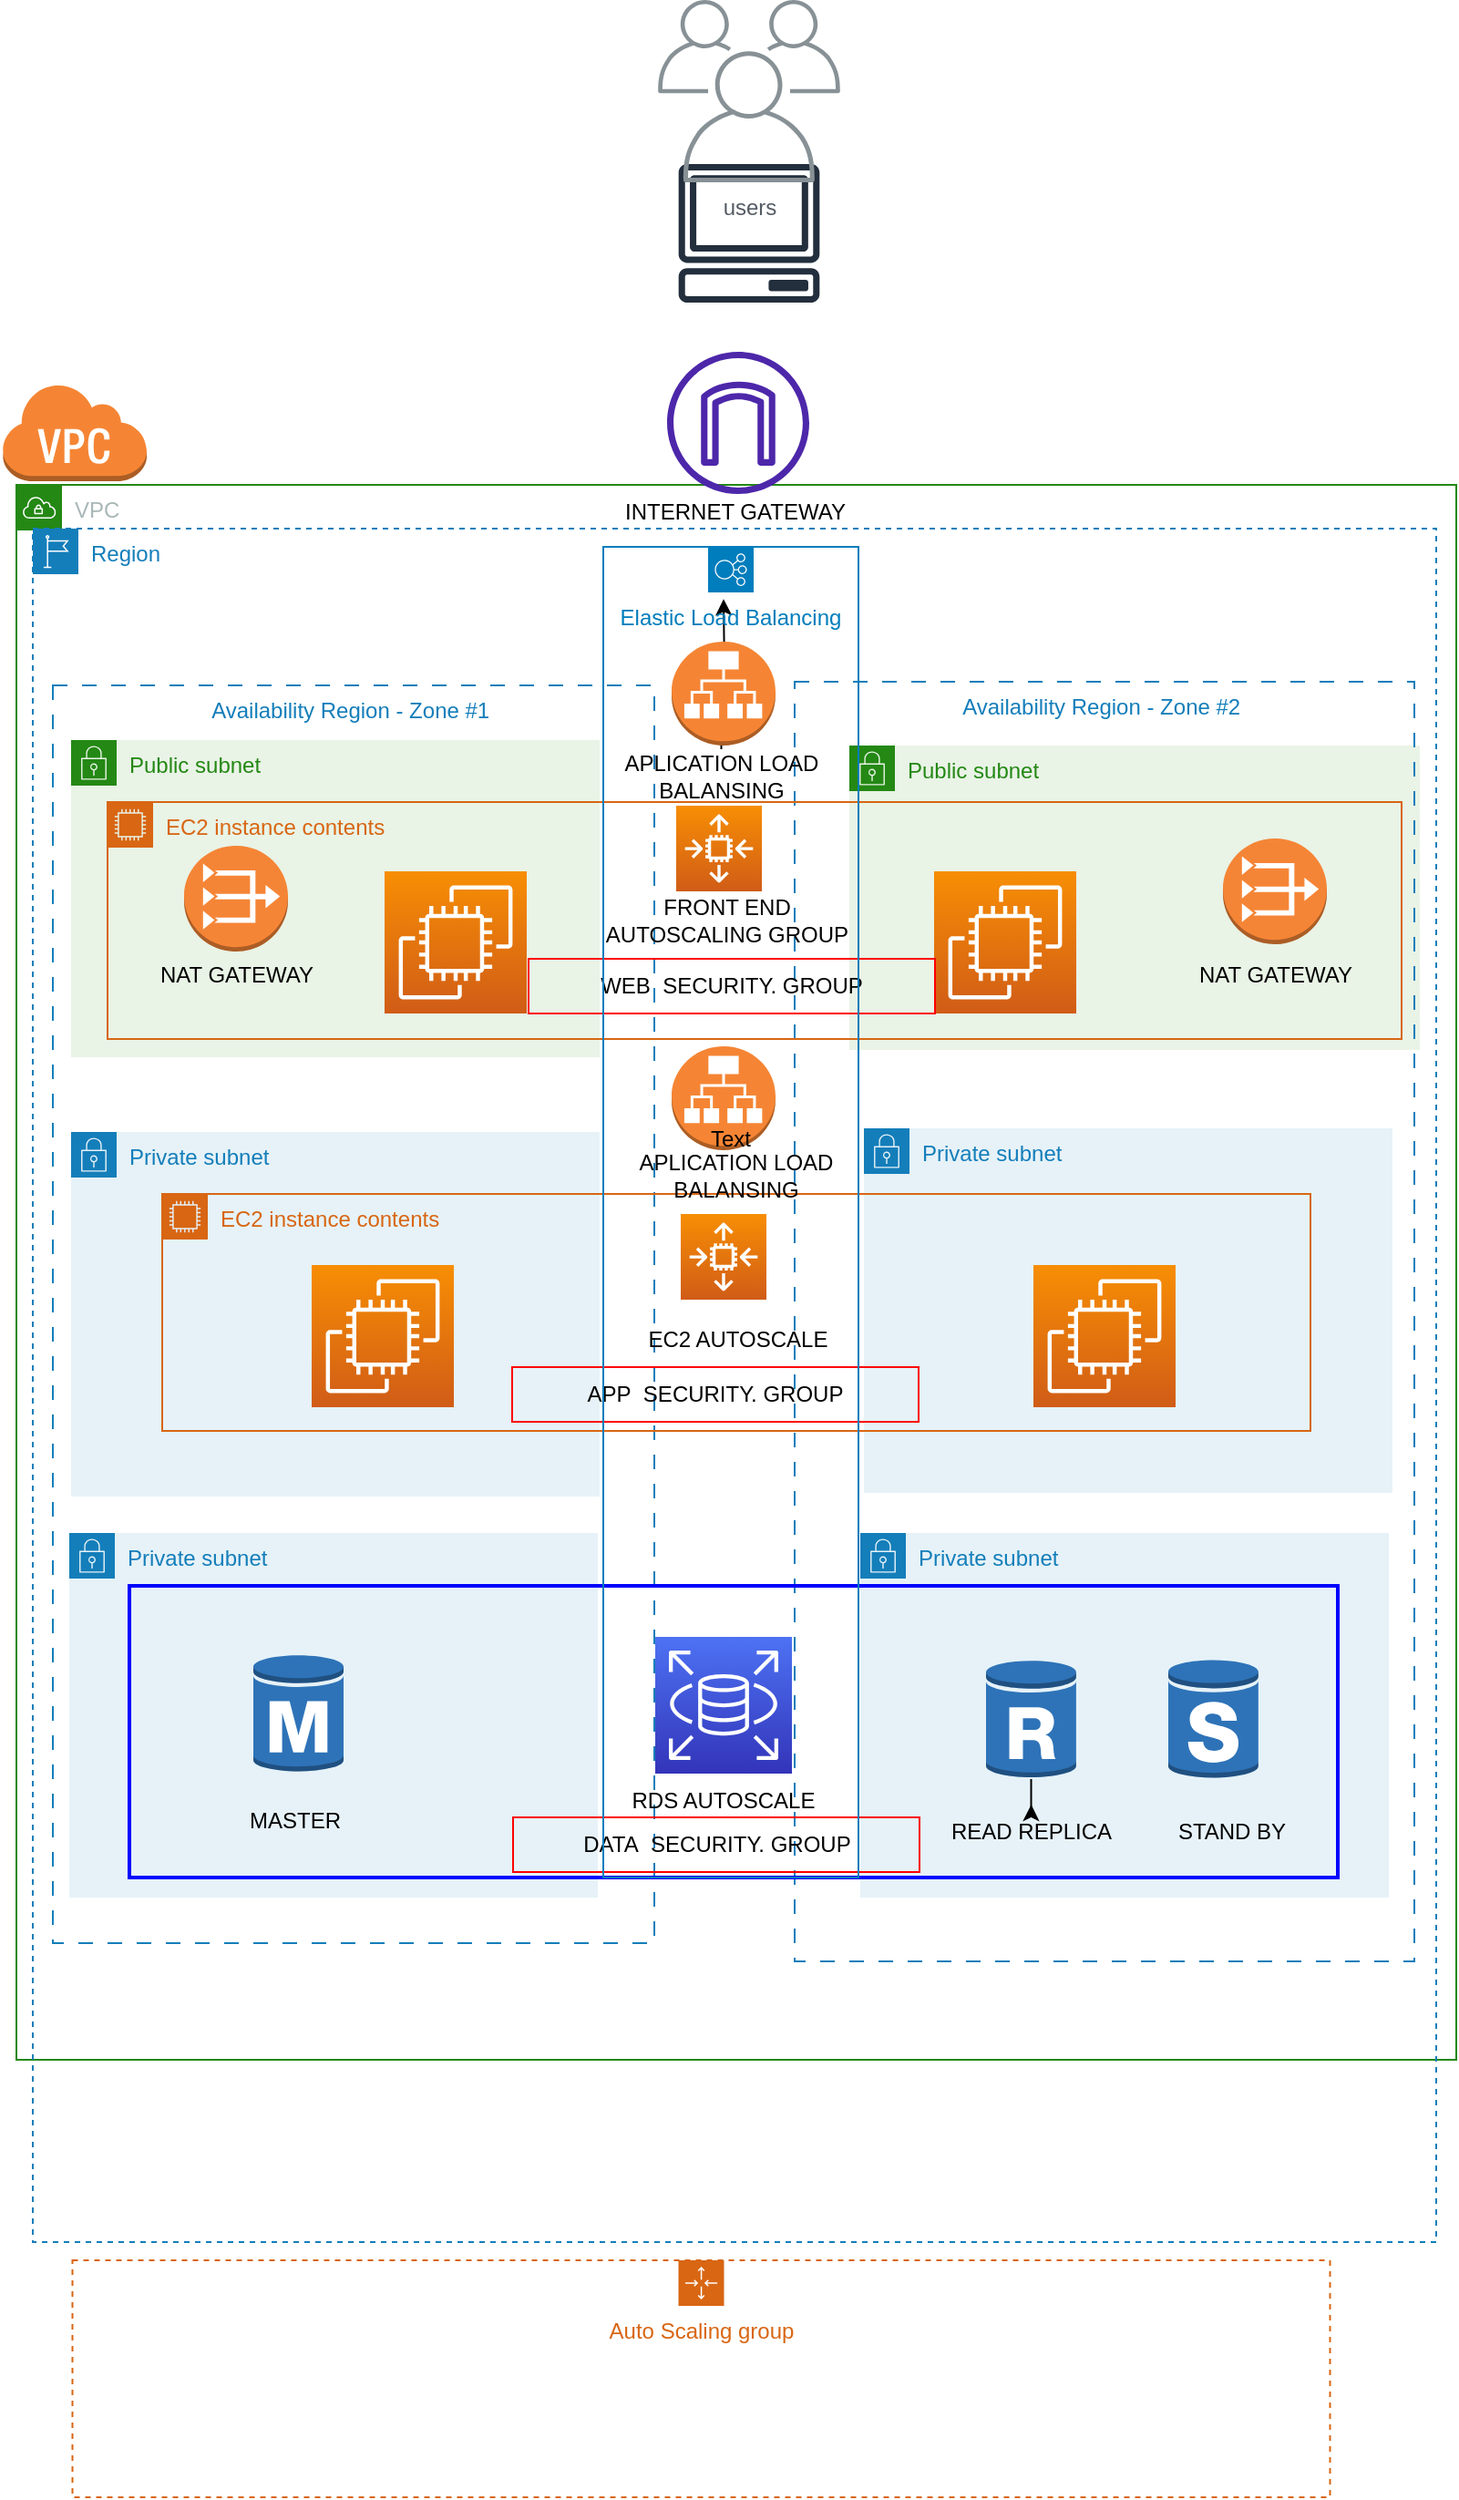 <mxfile version="20.8.6" type="github">
  <diagram id="tCGXWT_r_tcxS9mnZwyS" name="Page-1">
    <mxGraphModel dx="860" dy="1764" grid="1" gridSize="10" guides="1" tooltips="1" connect="1" arrows="1" fold="1" page="1" pageScale="1" pageWidth="827" pageHeight="1169" math="0" shadow="0">
      <root>
        <mxCell id="0" />
        <mxCell id="1" parent="0" />
        <mxCell id="nU6l3-WDr7xgm6DIGecr-2" value="VPC" style="points=[[0,0],[0.25,0],[0.5,0],[0.75,0],[1,0],[1,0.25],[1,0.5],[1,0.75],[1,1],[0.75,1],[0.5,1],[0.25,1],[0,1],[0,0.75],[0,0.5],[0,0.25]];outlineConnect=0;gradientColor=none;html=1;whiteSpace=wrap;fontSize=12;fontStyle=0;container=1;pointerEvents=0;collapsible=0;recursiveResize=0;shape=mxgraph.aws4.group;grIcon=mxgraph.aws4.group_vpc;strokeColor=#248814;fillColor=none;verticalAlign=top;align=left;spacingLeft=30;fontColor=#AAB7B8;dashed=0;" parent="1" vertex="1">
          <mxGeometry x="18" y="-874" width="790" height="864" as="geometry" />
        </mxCell>
        <mxCell id="nU6l3-WDr7xgm6DIGecr-9" value="Public subnet" style="points=[[0,0],[0.25,0],[0.5,0],[0.75,0],[1,0],[1,0.25],[1,0.5],[1,0.75],[1,1],[0.75,1],[0.5,1],[0.25,1],[0,1],[0,0.75],[0,0.5],[0,0.25]];outlineConnect=0;gradientColor=none;html=1;whiteSpace=wrap;fontSize=12;fontStyle=0;container=1;pointerEvents=0;collapsible=0;recursiveResize=0;shape=mxgraph.aws4.group;grIcon=mxgraph.aws4.group_security_group;grStroke=0;strokeColor=#248814;fillColor=#E9F3E6;verticalAlign=top;align=left;spacingLeft=30;fontColor=#248814;dashed=0;" parent="nU6l3-WDr7xgm6DIGecr-2" vertex="1">
          <mxGeometry x="457" y="143" width="313" height="167" as="geometry" />
        </mxCell>
        <mxCell id="nU6l3-WDr7xgm6DIGecr-8" value="Availability Region - Zone #2 " style="fillColor=none;strokeColor=#147EBA;verticalAlign=top;fontStyle=0;fontColor=#147EBA;strokeWidth=1;dashed=1;dashPattern=8 8;" parent="nU6l3-WDr7xgm6DIGecr-2" vertex="1">
          <mxGeometry x="427" y="108" width="340" height="702" as="geometry" />
        </mxCell>
        <mxCell id="nU6l3-WDr7xgm6DIGecr-3" value="Availability Region - Zone #1 " style="fillColor=none;strokeColor=#147EBA;verticalAlign=top;fontStyle=0;fontColor=#147EBA;strokeWidth=1;dashed=1;dashPattern=8 8;" parent="nU6l3-WDr7xgm6DIGecr-2" vertex="1">
          <mxGeometry x="20" y="110" width="330" height="690" as="geometry" />
        </mxCell>
        <mxCell id="nU6l3-WDr7xgm6DIGecr-4" value="Private subnet" style="points=[[0,0],[0.25,0],[0.5,0],[0.75,0],[1,0],[1,0.25],[1,0.5],[1,0.75],[1,1],[0.75,1],[0.5,1],[0.25,1],[0,1],[0,0.75],[0,0.5],[0,0.25]];outlineConnect=0;gradientColor=none;html=1;whiteSpace=wrap;fontSize=12;fontStyle=0;container=1;pointerEvents=0;collapsible=0;recursiveResize=0;shape=mxgraph.aws4.group;grIcon=mxgraph.aws4.group_security_group;grStroke=0;strokeColor=#147EBA;fillColor=#E6F2F8;verticalAlign=top;align=left;spacingLeft=30;fontColor=#147EBA;dashed=0;" parent="nU6l3-WDr7xgm6DIGecr-2" vertex="1">
          <mxGeometry x="30" y="355" width="290" height="200" as="geometry" />
        </mxCell>
        <mxCell id="nU6l3-WDr7xgm6DIGecr-5" value="Public subnet" style="points=[[0,0],[0.25,0],[0.5,0],[0.75,0],[1,0],[1,0.25],[1,0.5],[1,0.75],[1,1],[0.75,1],[0.5,1],[0.25,1],[0,1],[0,0.75],[0,0.5],[0,0.25]];outlineConnect=0;gradientColor=none;html=1;whiteSpace=wrap;fontSize=12;fontStyle=0;container=1;pointerEvents=0;collapsible=0;recursiveResize=0;shape=mxgraph.aws4.group;grIcon=mxgraph.aws4.group_security_group;grStroke=0;strokeColor=#248814;fillColor=#E9F3E6;verticalAlign=top;align=left;spacingLeft=30;fontColor=#248814;dashed=0;" parent="nU6l3-WDr7xgm6DIGecr-2" vertex="1">
          <mxGeometry x="30" y="140" width="290" height="174" as="geometry" />
        </mxCell>
        <mxCell id="nU6l3-WDr7xgm6DIGecr-11" value="Private subnet" style="points=[[0,0],[0.25,0],[0.5,0],[0.75,0],[1,0],[1,0.25],[1,0.5],[1,0.75],[1,1],[0.75,1],[0.5,1],[0.25,1],[0,1],[0,0.75],[0,0.5],[0,0.25]];outlineConnect=0;gradientColor=none;html=1;whiteSpace=wrap;fontSize=12;fontStyle=0;container=1;pointerEvents=0;collapsible=0;recursiveResize=0;shape=mxgraph.aws4.group;grIcon=mxgraph.aws4.group_security_group;grStroke=0;strokeColor=#147EBA;fillColor=#E6F2F8;verticalAlign=top;align=left;spacingLeft=30;fontColor=#147EBA;dashed=0;" parent="nU6l3-WDr7xgm6DIGecr-2" vertex="1">
          <mxGeometry x="465" y="353" width="290" height="200" as="geometry" />
        </mxCell>
        <mxCell id="nU6l3-WDr7xgm6DIGecr-13" value="Private subnet" style="points=[[0,0],[0.25,0],[0.5,0],[0.75,0],[1,0],[1,0.25],[1,0.5],[1,0.75],[1,1],[0.75,1],[0.5,1],[0.25,1],[0,1],[0,0.75],[0,0.5],[0,0.25]];outlineConnect=0;gradientColor=none;html=1;whiteSpace=wrap;fontSize=12;fontStyle=0;container=1;pointerEvents=0;collapsible=0;recursiveResize=0;shape=mxgraph.aws4.group;grIcon=mxgraph.aws4.group_security_group;grStroke=0;strokeColor=#147EBA;fillColor=#E6F2F8;verticalAlign=top;align=left;spacingLeft=30;fontColor=#147EBA;dashed=0;" parent="nU6l3-WDr7xgm6DIGecr-2" vertex="1">
          <mxGeometry x="463" y="575" width="290" height="200" as="geometry" />
        </mxCell>
        <mxCell id="nU6l3-WDr7xgm6DIGecr-19" value="EC2 instance contents" style="points=[[0,0],[0.25,0],[0.5,0],[0.75,0],[1,0],[1,0.25],[1,0.5],[1,0.75],[1,1],[0.75,1],[0.5,1],[0.25,1],[0,1],[0,0.75],[0,0.5],[0,0.25]];outlineConnect=0;gradientColor=none;html=1;whiteSpace=wrap;fontSize=12;fontStyle=0;container=1;pointerEvents=0;collapsible=0;recursiveResize=0;shape=mxgraph.aws4.group;grIcon=mxgraph.aws4.group_ec2_instance_contents;strokeColor=#D86613;fillColor=none;verticalAlign=top;align=left;spacingLeft=30;fontColor=#D86613;dashed=0;" parent="nU6l3-WDr7xgm6DIGecr-2" vertex="1">
          <mxGeometry x="80" y="389" width="630" height="130" as="geometry" />
        </mxCell>
        <mxCell id="nU6l3-WDr7xgm6DIGecr-25" value="" style="sketch=0;points=[[0,0,0],[0.25,0,0],[0.5,0,0],[0.75,0,0],[1,0,0],[0,1,0],[0.25,1,0],[0.5,1,0],[0.75,1,0],[1,1,0],[0,0.25,0],[0,0.5,0],[0,0.75,0],[1,0.25,0],[1,0.5,0],[1,0.75,0]];outlineConnect=0;fontColor=#232F3E;gradientColor=#F78E04;gradientDirection=north;fillColor=#D05C17;strokeColor=#ffffff;dashed=0;verticalLabelPosition=bottom;verticalAlign=top;align=center;html=1;fontSize=12;fontStyle=0;aspect=fixed;shape=mxgraph.aws4.resourceIcon;resIcon=mxgraph.aws4.ec2;" parent="nU6l3-WDr7xgm6DIGecr-19" vertex="1">
          <mxGeometry x="82" y="39" width="78" height="78" as="geometry" />
        </mxCell>
        <mxCell id="nU6l3-WDr7xgm6DIGecr-26" value="" style="sketch=0;points=[[0,0,0],[0.25,0,0],[0.5,0,0],[0.75,0,0],[1,0,0],[0,1,0],[0.25,1,0],[0.5,1,0],[0.75,1,0],[1,1,0],[0,0.25,0],[0,0.5,0],[0,0.75,0],[1,0.25,0],[1,0.5,0],[1,0.75,0]];outlineConnect=0;fontColor=#232F3E;gradientColor=#F78E04;gradientDirection=north;fillColor=#D05C17;strokeColor=#ffffff;dashed=0;verticalLabelPosition=bottom;verticalAlign=top;align=center;html=1;fontSize=12;fontStyle=0;aspect=fixed;shape=mxgraph.aws4.resourceIcon;resIcon=mxgraph.aws4.ec2;" parent="nU6l3-WDr7xgm6DIGecr-19" vertex="1">
          <mxGeometry x="478" y="39" width="78" height="78" as="geometry" />
        </mxCell>
        <mxCell id="pUD-tCBiniD4an03szl6-63" value="APLICATION LOAD &lt;br&gt;BALANSING" style="text;html=1;strokeColor=none;fillColor=none;align=center;verticalAlign=middle;whiteSpace=wrap;rounded=0;" parent="nU6l3-WDr7xgm6DIGecr-19" vertex="1">
          <mxGeometry x="212.25" y="-25" width="205.5" height="30" as="geometry" />
        </mxCell>
        <mxCell id="nU6l3-WDr7xgm6DIGecr-29" value="" style="outlineConnect=0;dashed=0;verticalLabelPosition=bottom;verticalAlign=top;align=center;html=1;shape=mxgraph.aws3.rds_db_instance;fillColor=#2E73B8;gradientColor=none;" parent="nU6l3-WDr7xgm6DIGecr-2" vertex="1">
          <mxGeometry x="132" y="634" width="49.5" height="66" as="geometry" />
        </mxCell>
        <mxCell id="nU6l3-WDr7xgm6DIGecr-31" value="" style="outlineConnect=0;dashed=0;verticalLabelPosition=bottom;verticalAlign=top;align=center;html=1;shape=mxgraph.aws3.rds_db_instance_standby_multi_az;fillColor=#2E73B8;gradientColor=none;" parent="nU6l3-WDr7xgm6DIGecr-2" vertex="1">
          <mxGeometry x="632" y="644" width="49.5" height="66" as="geometry" />
        </mxCell>
        <mxCell id="pUD-tCBiniD4an03szl6-11" value="READ REPLICA" style="text;html=1;strokeColor=none;fillColor=none;align=center;verticalAlign=middle;whiteSpace=wrap;rounded=0;" parent="nU6l3-WDr7xgm6DIGecr-2" vertex="1">
          <mxGeometry x="502.75" y="724" width="108" height="30" as="geometry" />
        </mxCell>
        <mxCell id="pUD-tCBiniD4an03szl6-12" value="STAND BY" style="text;html=1;strokeColor=none;fillColor=none;align=center;verticalAlign=middle;whiteSpace=wrap;rounded=0;" parent="nU6l3-WDr7xgm6DIGecr-2" vertex="1">
          <mxGeometry x="612.75" y="724" width="108" height="30" as="geometry" />
        </mxCell>
        <mxCell id="pUD-tCBiniD4an03szl6-19" value="" style="sketch=0;outlineConnect=0;fontColor=#232F3E;gradientColor=none;fillColor=#4D27AA;strokeColor=none;dashed=0;verticalLabelPosition=bottom;verticalAlign=top;align=center;html=1;fontSize=12;fontStyle=0;aspect=fixed;pointerEvents=1;shape=mxgraph.aws4.internet_gateway;" parent="nU6l3-WDr7xgm6DIGecr-2" vertex="1">
          <mxGeometry x="357" y="-73" width="78" height="78" as="geometry" />
        </mxCell>
        <mxCell id="pUD-tCBiniD4an03szl6-17" value="FRONT END AUTOSCALING GROUP" style="text;html=1;strokeColor=none;fillColor=none;align=center;verticalAlign=middle;whiteSpace=wrap;rounded=0;" parent="nU6l3-WDr7xgm6DIGecr-2" vertex="1">
          <mxGeometry x="315" y="224" width="150" height="30" as="geometry" />
        </mxCell>
        <mxCell id="pUD-tCBiniD4an03szl6-16" value="EC2 AUTOSCALE" style="text;html=1;strokeColor=none;fillColor=none;align=center;verticalAlign=middle;whiteSpace=wrap;rounded=0;" parent="nU6l3-WDr7xgm6DIGecr-2" vertex="1">
          <mxGeometry x="342" y="454" width="108" height="30" as="geometry" />
        </mxCell>
        <mxCell id="b5eloCtFHpBhcPnE_8zZ-4" value="" style="edgeStyle=orthogonalEdgeStyle;rounded=0;orthogonalLoop=1;jettySize=auto;html=1;" edge="1" parent="nU6l3-WDr7xgm6DIGecr-2" source="nU6l3-WDr7xgm6DIGecr-30" target="pUD-tCBiniD4an03szl6-11">
          <mxGeometry relative="1" as="geometry" />
        </mxCell>
        <mxCell id="nU6l3-WDr7xgm6DIGecr-30" value="" style="outlineConnect=0;dashed=0;verticalLabelPosition=bottom;verticalAlign=top;align=center;html=1;shape=mxgraph.aws3.rds_db_instance_read_replica;fillColor=#2E73B8;gradientColor=none;" parent="nU6l3-WDr7xgm6DIGecr-2" vertex="1">
          <mxGeometry x="532" y="644" width="49.5" height="66" as="geometry" />
        </mxCell>
        <mxCell id="b5eloCtFHpBhcPnE_8zZ-6" value="APP&amp;nbsp; SECURITY. GROUP" style="text;html=1;strokeColor=#FF0000;fillColor=none;align=center;verticalAlign=middle;whiteSpace=wrap;rounded=0;strokeWidth=1;" vertex="1" parent="nU6l3-WDr7xgm6DIGecr-2">
          <mxGeometry x="272" y="484" width="223" height="30" as="geometry" />
        </mxCell>
        <mxCell id="pUD-tCBiniD4an03szl6-57" value="" style="sketch=0;points=[[0,0,0],[0.25,0,0],[0.5,0,0],[0.75,0,0],[1,0,0],[0,1,0],[0.25,1,0],[0.5,1,0],[0.75,1,0],[1,1,0],[0,0.25,0],[0,0.5,0],[0,0.75,0],[1,0.25,0],[1,0.5,0],[1,0.75,0]];outlineConnect=0;fontColor=#232F3E;gradientColor=#F78E04;gradientDirection=north;fillColor=#D05C17;strokeColor=#ffffff;dashed=0;verticalLabelPosition=bottom;verticalAlign=top;align=center;html=1;fontSize=12;fontStyle=0;aspect=fixed;shape=mxgraph.aws4.resourceIcon;resIcon=mxgraph.aws4.ec2;" parent="nU6l3-WDr7xgm6DIGecr-2" vertex="1">
          <mxGeometry x="202" y="212" width="78" height="78" as="geometry" />
        </mxCell>
        <mxCell id="pUD-tCBiniD4an03szl6-58" value="" style="sketch=0;points=[[0,0,0],[0.25,0,0],[0.5,0,0],[0.75,0,0],[1,0,0],[0,1,0],[0.25,1,0],[0.5,1,0],[0.75,1,0],[1,1,0],[0,0.25,0],[0,0.5,0],[0,0.75,0],[1,0.25,0],[1,0.5,0],[1,0.75,0]];outlineConnect=0;fontColor=#232F3E;gradientColor=#F78E04;gradientDirection=north;fillColor=#D05C17;strokeColor=#ffffff;dashed=0;verticalLabelPosition=bottom;verticalAlign=top;align=center;html=1;fontSize=12;fontStyle=0;aspect=fixed;shape=mxgraph.aws4.resourceIcon;resIcon=mxgraph.aws4.ec2;" parent="nU6l3-WDr7xgm6DIGecr-2" vertex="1">
          <mxGeometry x="503.5" y="212" width="78" height="78" as="geometry" />
        </mxCell>
        <mxCell id="b5eloCtFHpBhcPnE_8zZ-9" value="" style="outlineConnect=0;dashed=0;verticalLabelPosition=bottom;verticalAlign=top;align=center;html=1;shape=mxgraph.aws3.vpc_nat_gateway;fillColor=#F58536;gradientColor=none;strokeColor=#FF0000;strokeWidth=2;" vertex="1" parent="nU6l3-WDr7xgm6DIGecr-2">
          <mxGeometry x="662" y="194" width="57" height="58" as="geometry" />
        </mxCell>
        <mxCell id="pUD-tCBiniD4an03szl6-56" value="EC2 instance contents" style="points=[[0,0],[0.25,0],[0.5,0],[0.75,0],[1,0],[1,0.25],[1,0.5],[1,0.75],[1,1],[0.75,1],[0.5,1],[0.25,1],[0,1],[0,0.75],[0,0.5],[0,0.25]];outlineConnect=0;gradientColor=none;html=1;whiteSpace=wrap;fontSize=12;fontStyle=0;container=1;pointerEvents=0;collapsible=0;recursiveResize=0;shape=mxgraph.aws4.group;grIcon=mxgraph.aws4.group_ec2_instance_contents;strokeColor=#D86613;fillColor=none;verticalAlign=top;align=left;spacingLeft=30;fontColor=#D86613;dashed=0;" parent="nU6l3-WDr7xgm6DIGecr-2" vertex="1">
          <mxGeometry x="50" y="174" width="710" height="130" as="geometry" />
        </mxCell>
        <mxCell id="pUD-tCBiniD4an03szl6-65" value="" style="sketch=0;points=[[0,0,0],[0.25,0,0],[0.5,0,0],[0.75,0,0],[1,0,0],[0,1,0],[0.25,1,0],[0.5,1,0],[0.75,1,0],[1,1,0],[0,0.25,0],[0,0.5,0],[0,0.75,0],[1,0.25,0],[1,0.5,0],[1,0.75,0]];outlineConnect=0;fontColor=#232F3E;gradientColor=#F78E04;gradientDirection=north;fillColor=#D05C17;strokeColor=#ffffff;dashed=0;verticalLabelPosition=bottom;verticalAlign=top;align=center;html=1;fontSize=12;fontStyle=0;aspect=fixed;shape=mxgraph.aws4.resourceIcon;resIcon=mxgraph.aws4.auto_scaling2;" parent="pUD-tCBiniD4an03szl6-56" vertex="1">
          <mxGeometry x="312" y="2" width="47" height="47" as="geometry" />
        </mxCell>
        <mxCell id="b5eloCtFHpBhcPnE_8zZ-8" value="" style="outlineConnect=0;dashed=0;verticalLabelPosition=bottom;verticalAlign=top;align=center;html=1;shape=mxgraph.aws3.vpc_nat_gateway;fillColor=#F58536;gradientColor=none;strokeColor=#FF0000;strokeWidth=2;" vertex="1" parent="nU6l3-WDr7xgm6DIGecr-2">
          <mxGeometry x="92" y="198" width="57" height="58" as="geometry" />
        </mxCell>
        <mxCell id="b5eloCtFHpBhcPnE_8zZ-11" value="NAT GATEWAY" style="text;html=1;strokeColor=none;fillColor=none;align=center;verticalAlign=middle;whiteSpace=wrap;rounded=0;" vertex="1" parent="nU6l3-WDr7xgm6DIGecr-2">
          <mxGeometry x="51.5" y="254" width="138" height="30" as="geometry" />
        </mxCell>
        <mxCell id="b5eloCtFHpBhcPnE_8zZ-12" value="NAT GATEWAY" style="text;html=1;strokeColor=none;fillColor=none;align=center;verticalAlign=middle;whiteSpace=wrap;rounded=0;" vertex="1" parent="nU6l3-WDr7xgm6DIGecr-2">
          <mxGeometry x="621.5" y="254" width="138" height="30" as="geometry" />
        </mxCell>
        <mxCell id="pUD-tCBiniD4an03szl6-9" value="Region" style="points=[[0,0],[0.25,0],[0.5,0],[0.75,0],[1,0],[1,0.25],[1,0.5],[1,0.75],[1,1],[0.75,1],[0.5,1],[0.25,1],[0,1],[0,0.75],[0,0.5],[0,0.25]];outlineConnect=0;gradientColor=none;html=1;whiteSpace=wrap;fontSize=12;fontStyle=0;container=1;pointerEvents=0;collapsible=0;recursiveResize=0;shape=mxgraph.aws4.group;grIcon=mxgraph.aws4.group_region;strokeColor=#147EBA;fillColor=none;verticalAlign=top;align=left;spacingLeft=30;fontColor=#147EBA;dashed=1;" parent="1" vertex="1">
          <mxGeometry x="27" y="-850" width="770" height="940" as="geometry" />
        </mxCell>
        <mxCell id="nU6l3-WDr7xgm6DIGecr-35" value="" style="sketch=0;points=[[0,0,0],[0.25,0,0],[0.5,0,0],[0.75,0,0],[1,0,0],[0,1,0],[0.25,1,0],[0.5,1,0],[0.75,1,0],[1,1,0],[0,0.25,0],[0,0.5,0],[0,0.75,0],[1,0.25,0],[1,0.5,0],[1,0.75,0]];outlineConnect=0;fontColor=#232F3E;gradientColor=#4D72F3;gradientDirection=north;fillColor=#3334B9;strokeColor=#ffffff;dashed=0;verticalLabelPosition=bottom;verticalAlign=top;align=center;html=1;fontSize=12;fontStyle=0;aspect=fixed;shape=mxgraph.aws4.resourceIcon;resIcon=mxgraph.aws4.rds;" parent="pUD-tCBiniD4an03szl6-9" vertex="1">
          <mxGeometry x="341.5" y="608" width="75" height="75" as="geometry" />
        </mxCell>
        <mxCell id="nU6l3-WDr7xgm6DIGecr-7" value="Private subnet" style="points=[[0,0],[0.25,0],[0.5,0],[0.75,0],[1,0],[1,0.25],[1,0.5],[1,0.75],[1,1],[0.75,1],[0.5,1],[0.25,1],[0,1],[0,0.75],[0,0.5],[0,0.25]];outlineConnect=0;gradientColor=none;html=1;whiteSpace=wrap;fontSize=12;fontStyle=0;container=1;pointerEvents=0;collapsible=0;recursiveResize=0;shape=mxgraph.aws4.group;grIcon=mxgraph.aws4.group_security_group;grStroke=0;strokeColor=#147EBA;fillColor=#E6F2F8;verticalAlign=top;align=left;spacingLeft=30;fontColor=#147EBA;dashed=0;" parent="pUD-tCBiniD4an03szl6-9" vertex="1">
          <mxGeometry x="20" y="551" width="290" height="200" as="geometry" />
        </mxCell>
        <mxCell id="pUD-tCBiniD4an03szl6-59" value="INTERNET GATEWAY" style="text;html=1;strokeColor=none;fillColor=none;align=center;verticalAlign=middle;whiteSpace=wrap;rounded=0;" parent="pUD-tCBiniD4an03szl6-9" vertex="1">
          <mxGeometry x="265.5" y="-24" width="239" height="30" as="geometry" />
        </mxCell>
        <mxCell id="pUD-tCBiniD4an03szl6-14" value="RDS AUTOSCALE" style="text;html=1;strokeColor=none;fillColor=none;align=center;verticalAlign=middle;whiteSpace=wrap;rounded=0;" parent="pUD-tCBiniD4an03szl6-9" vertex="1">
          <mxGeometry x="325" y="683" width="108" height="30" as="geometry" />
        </mxCell>
        <mxCell id="pUD-tCBiniD4an03szl6-13" value="MASTER" style="text;html=1;strokeColor=none;fillColor=none;align=center;verticalAlign=middle;whiteSpace=wrap;rounded=0;" parent="pUD-tCBiniD4an03szl6-9" vertex="1">
          <mxGeometry x="90" y="694" width="108" height="30" as="geometry" />
        </mxCell>
        <mxCell id="pUD-tCBiniD4an03szl6-61" value="" style="outlineConnect=0;dashed=0;verticalLabelPosition=bottom;verticalAlign=top;align=center;html=1;shape=mxgraph.aws3.rds_db_instance;fillColor=#2E73B8;gradientColor=none;" parent="pUD-tCBiniD4an03szl6-9" vertex="1">
          <mxGeometry x="121" y="617" width="49.5" height="66" as="geometry" />
        </mxCell>
        <mxCell id="pUD-tCBiniD4an03szl6-64" value="" style="edgeStyle=orthogonalEdgeStyle;rounded=0;orthogonalLoop=1;jettySize=auto;html=1;" parent="pUD-tCBiniD4an03szl6-9" source="pUD-tCBiniD4an03szl6-62" edge="1">
          <mxGeometry relative="1" as="geometry">
            <mxPoint x="379" y="38.63" as="targetPoint" />
          </mxGeometry>
        </mxCell>
        <mxCell id="pUD-tCBiniD4an03szl6-62" value="APLICATION LOAD BALANSING" style="text;html=1;strokeColor=none;fillColor=none;align=center;verticalAlign=middle;whiteSpace=wrap;rounded=0;" parent="pUD-tCBiniD4an03szl6-9" vertex="1">
          <mxGeometry x="300" y="121" width="155.5" height="30" as="geometry" />
        </mxCell>
        <mxCell id="pUD-tCBiniD4an03szl6-7" value="" style="outlineConnect=0;dashed=0;verticalLabelPosition=bottom;verticalAlign=top;align=center;html=1;shape=mxgraph.aws3.application_load_balancer;fillColor=#F58534;gradientColor=none;" parent="pUD-tCBiniD4an03szl6-9" vertex="1">
          <mxGeometry x="350.5" y="284" width="57" height="57" as="geometry" />
        </mxCell>
        <mxCell id="pUD-tCBiniD4an03szl6-6" value="" style="outlineConnect=0;dashed=0;verticalLabelPosition=bottom;verticalAlign=top;align=center;html=1;shape=mxgraph.aws3.application_load_balancer;fillColor=#F58534;gradientColor=none;" parent="pUD-tCBiniD4an03szl6-9" vertex="1">
          <mxGeometry x="350.5" y="62" width="57" height="57" as="geometry" />
        </mxCell>
        <mxCell id="nU6l3-WDr7xgm6DIGecr-23" value="" style="sketch=0;points=[[0,0,0],[0.25,0,0],[0.5,0,0],[0.75,0,0],[1,0,0],[0,1,0],[0.25,1,0],[0.5,1,0],[0.75,1,0],[1,1,0],[0,0.25,0],[0,0.5,0],[0,0.75,0],[1,0.25,0],[1,0.5,0],[1,0.75,0]];outlineConnect=0;fontColor=#232F3E;gradientColor=#F78E04;gradientDirection=north;fillColor=#D05C17;strokeColor=#ffffff;dashed=0;verticalLabelPosition=bottom;verticalAlign=top;align=center;html=1;fontSize=12;fontStyle=0;aspect=fixed;shape=mxgraph.aws4.resourceIcon;resIcon=mxgraph.aws4.auto_scaling2;" parent="pUD-tCBiniD4an03szl6-9" vertex="1">
          <mxGeometry x="355.5" y="376" width="47" height="47" as="geometry" />
        </mxCell>
        <mxCell id="b5eloCtFHpBhcPnE_8zZ-7" value="DATA&amp;nbsp; SECURITY. GROUP" style="text;html=1;strokeColor=#FF0000;fillColor=none;align=center;verticalAlign=middle;whiteSpace=wrap;rounded=0;strokeWidth=1;" vertex="1" parent="pUD-tCBiniD4an03szl6-9">
          <mxGeometry x="263.5" y="707" width="223" height="30" as="geometry" />
        </mxCell>
        <mxCell id="b5eloCtFHpBhcPnE_8zZ-5" value="WEB&amp;nbsp; SECURITY. GROUP" style="text;html=1;strokeColor=#FF0000;fillColor=none;align=center;verticalAlign=middle;whiteSpace=wrap;rounded=0;strokeWidth=1;" vertex="1" parent="pUD-tCBiniD4an03szl6-9">
          <mxGeometry x="272" y="236" width="223" height="30" as="geometry" />
        </mxCell>
        <mxCell id="pUD-tCBiniD4an03szl6-60" style="edgeStyle=orthogonalEdgeStyle;rounded=0;orthogonalLoop=1;jettySize=auto;html=1;exitX=0.5;exitY=1;exitDx=0;exitDy=0;" parent="1" source="nU6l3-WDr7xgm6DIGecr-2" target="nU6l3-WDr7xgm6DIGecr-2" edge="1">
          <mxGeometry relative="1" as="geometry" />
        </mxCell>
        <mxCell id="nU6l3-WDr7xgm6DIGecr-38" value="Auto Scaling group" style="points=[[0,0],[0.25,0],[0.5,0],[0.75,0],[1,0],[1,0.25],[1,0.5],[1,0.75],[1,1],[0.75,1],[0.5,1],[0.25,1],[0,1],[0,0.75],[0,0.5],[0,0.25]];outlineConnect=0;gradientColor=none;html=1;whiteSpace=wrap;fontSize=12;fontStyle=0;container=1;pointerEvents=0;collapsible=0;recursiveResize=0;shape=mxgraph.aws4.groupCenter;grIcon=mxgraph.aws4.group_auto_scaling_group;grStroke=1;strokeColor=#D86613;fillColor=none;verticalAlign=top;align=center;fontColor=#D86613;dashed=1;spacingTop=25;" parent="1" vertex="1">
          <mxGeometry x="48.75" y="100" width="690" height="130" as="geometry" />
        </mxCell>
        <mxCell id="b5eloCtFHpBhcPnE_8zZ-1" value="" style="sketch=0;outlineConnect=0;fontColor=#232F3E;gradientColor=none;fillColor=#232F3D;strokeColor=none;dashed=0;verticalLabelPosition=bottom;verticalAlign=top;align=center;html=1;fontSize=12;fontStyle=0;aspect=fixed;pointerEvents=1;shape=mxgraph.aws4.client;" vertex="1" parent="1">
          <mxGeometry x="381" y="-1050" width="78" height="76" as="geometry" />
        </mxCell>
        <mxCell id="b5eloCtFHpBhcPnE_8zZ-2" value="users" style="sketch=0;outlineConnect=0;gradientColor=none;fontColor=#545B64;strokeColor=none;fillColor=#879196;dashed=0;verticalLabelPosition=bottom;verticalAlign=top;align=center;html=1;fontSize=12;fontStyle=0;aspect=fixed;shape=mxgraph.aws4.illustration_users;pointerEvents=1" vertex="1" parent="1">
          <mxGeometry x="370" y="-1140" width="100" height="100" as="geometry" />
        </mxCell>
        <mxCell id="b5eloCtFHpBhcPnE_8zZ-3" value="" style="outlineConnect=0;dashed=0;verticalLabelPosition=bottom;verticalAlign=top;align=center;html=1;shape=mxgraph.aws3.virtual_private_cloud;fillColor=#F58534;gradientColor=none;" vertex="1" parent="1">
          <mxGeometry x="10" y="-930" width="79.5" height="54" as="geometry" />
        </mxCell>
        <mxCell id="PqSkUi8dR_cZl_RLUi8s-6" value="" style="rounded=0;whiteSpace=wrap;html=1;fillColor=none;strokeColor=#0000FF;strokeWidth=2;" parent="1" vertex="1">
          <mxGeometry x="80" y="-270" width="663" height="160" as="geometry" />
        </mxCell>
        <mxCell id="b5eloCtFHpBhcPnE_8zZ-10" value="Text" style="text;html=1;strokeColor=none;fillColor=none;align=center;verticalAlign=middle;whiteSpace=wrap;rounded=0;" vertex="1" parent="1">
          <mxGeometry x="380" y="-530" width="60" height="30" as="geometry" />
        </mxCell>
        <mxCell id="pUD-tCBiniD4an03szl6-67" value="Elastic Load Balancing" style="sketch=0;outlineConnect=0;gradientColor=none;html=1;whiteSpace=wrap;fontSize=12;fontStyle=0;shape=mxgraph.aws4.groupCenter;grIcon=mxgraph.aws4.group_elastic_load_balancing;grStroke=1;strokeColor=#007DBC;fillColor=none;verticalAlign=top;align=center;fontColor=#007DBC;dashed=0;spacingTop=25;" parent="1" vertex="1">
          <mxGeometry x="340" y="-840" width="140" height="730" as="geometry" />
        </mxCell>
      </root>
    </mxGraphModel>
  </diagram>
</mxfile>
